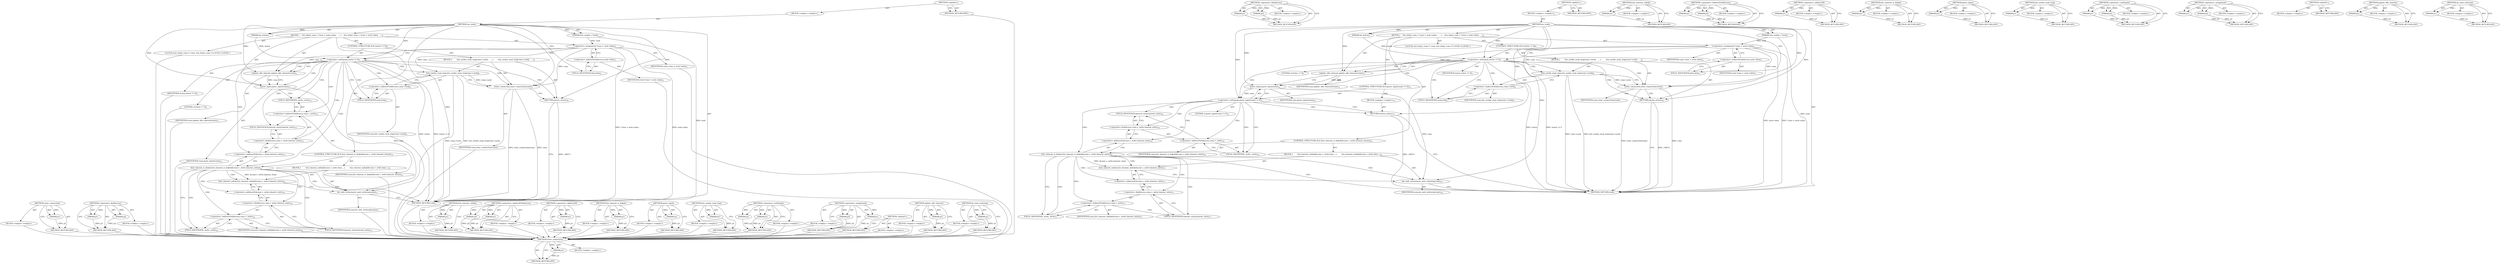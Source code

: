 digraph "do_emit_writereq" {
vulnerable_92 [label=<(METHOD,close_connection)>];
vulnerable_93 [label=<(PARAM,p1)>];
vulnerable_94 [label=<(BLOCK,&lt;empty&gt;,&lt;empty&gt;)>];
vulnerable_95 [label=<(METHOD_RETURN,ANY)>];
vulnerable_112 [label=<(METHOD,&lt;operator&gt;.fieldAccess)>];
vulnerable_113 [label=<(PARAM,p1)>];
vulnerable_114 [label=<(PARAM,p2)>];
vulnerable_115 [label=<(BLOCK,&lt;empty&gt;,&lt;empty&gt;)>];
vulnerable_116 [label=<(METHOD_RETURN,ANY)>];
vulnerable_6 [label=<(METHOD,&lt;global&gt;)<SUB>1</SUB>>];
vulnerable_7 [label=<(BLOCK,&lt;empty&gt;,&lt;empty&gt;)<SUB>1</SUB>>];
vulnerable_8 [label=<(METHOD,on_read)<SUB>1</SUB>>];
vulnerable_9 [label=<(PARAM,h2o_socket_t *sock)<SUB>1</SUB>>];
vulnerable_10 [label=<(PARAM,int status)<SUB>1</SUB>>];
vulnerable_11 [label=<(BLOCK,{
    h2o_http2_conn_t *conn = sock-&gt;data;

   ...,{
    h2o_http2_conn_t *conn = sock-&gt;data;

   ...)<SUB>2</SUB>>];
vulnerable_12 [label="<(LOCAL,h2o_http2_conn_t* conn: h2o_http2_conn_t*)<SUB>3</SUB>>"];
vulnerable_13 [label=<(&lt;operator&gt;.assignment,*conn = sock-&gt;data)<SUB>3</SUB>>];
vulnerable_14 [label=<(IDENTIFIER,conn,*conn = sock-&gt;data)<SUB>3</SUB>>];
vulnerable_15 [label=<(&lt;operator&gt;.indirectFieldAccess,sock-&gt;data)<SUB>3</SUB>>];
vulnerable_16 [label=<(IDENTIFIER,sock,*conn = sock-&gt;data)<SUB>3</SUB>>];
vulnerable_17 [label=<(FIELD_IDENTIFIER,data,data)<SUB>3</SUB>>];
vulnerable_18 [label=<(CONTROL_STRUCTURE,IF,if (status != 0))<SUB>5</SUB>>];
vulnerable_19 [label=<(&lt;operator&gt;.notEquals,status != 0)<SUB>5</SUB>>];
vulnerable_20 [label=<(IDENTIFIER,status,status != 0)<SUB>5</SUB>>];
vulnerable_21 [label=<(LITERAL,0,status != 0)<SUB>5</SUB>>];
vulnerable_22 [label=<(BLOCK,{
        h2o_socket_read_stop(conn-&gt;sock);
   ...,{
        h2o_socket_read_stop(conn-&gt;sock);
   ...)<SUB>5</SUB>>];
vulnerable_23 [label=<(h2o_socket_read_stop,h2o_socket_read_stop(conn-&gt;sock))<SUB>6</SUB>>];
vulnerable_24 [label=<(&lt;operator&gt;.indirectFieldAccess,conn-&gt;sock)<SUB>6</SUB>>];
vulnerable_25 [label=<(IDENTIFIER,conn,h2o_socket_read_stop(conn-&gt;sock))<SUB>6</SUB>>];
vulnerable_26 [label=<(FIELD_IDENTIFIER,sock,sock)<SUB>6</SUB>>];
vulnerable_27 [label=<(close_connection,close_connection(conn))<SUB>7</SUB>>];
vulnerable_28 [label=<(IDENTIFIER,conn,close_connection(conn))<SUB>7</SUB>>];
vulnerable_29 [label=<(RETURN,return;,return;)<SUB>8</SUB>>];
vulnerable_30 [label=<(update_idle_timeout,update_idle_timeout(conn))<SUB>11</SUB>>];
vulnerable_31 [label=<(IDENTIFIER,conn,update_idle_timeout(conn))<SUB>11</SUB>>];
vulnerable_32 [label=<(parse_input,parse_input(conn))<SUB>12</SUB>>];
vulnerable_33 [label=<(IDENTIFIER,conn,parse_input(conn))<SUB>12</SUB>>];
vulnerable_34 [label=<(CONTROL_STRUCTURE,IF,if (h2o_timeout_is_linked(&amp;conn-&gt;_write.timeout_entry)))<SUB>15</SUB>>];
vulnerable_35 [label=<(h2o_timeout_is_linked,h2o_timeout_is_linked(&amp;conn-&gt;_write.timeout_entry))<SUB>15</SUB>>];
vulnerable_36 [label=<(&lt;operator&gt;.addressOf,&amp;conn-&gt;_write.timeout_entry)<SUB>15</SUB>>];
vulnerable_37 [label=<(&lt;operator&gt;.fieldAccess,conn-&gt;_write.timeout_entry)<SUB>15</SUB>>];
vulnerable_38 [label=<(&lt;operator&gt;.indirectFieldAccess,conn-&gt;_write)<SUB>15</SUB>>];
vulnerable_39 [label=<(IDENTIFIER,conn,h2o_timeout_is_linked(&amp;conn-&gt;_write.timeout_entry))<SUB>15</SUB>>];
vulnerable_40 [label=<(FIELD_IDENTIFIER,_write,_write)<SUB>15</SUB>>];
vulnerable_41 [label=<(FIELD_IDENTIFIER,timeout_entry,timeout_entry)<SUB>15</SUB>>];
vulnerable_42 [label=<(BLOCK,{
        h2o_timeout_unlink(&amp;conn-&gt;_write.time...,{
        h2o_timeout_unlink(&amp;conn-&gt;_write.time...)<SUB>15</SUB>>];
vulnerable_43 [label=<(h2o_timeout_unlink,h2o_timeout_unlink(&amp;conn-&gt;_write.timeout_entry))<SUB>16</SUB>>];
vulnerable_44 [label=<(&lt;operator&gt;.addressOf,&amp;conn-&gt;_write.timeout_entry)<SUB>16</SUB>>];
vulnerable_45 [label=<(&lt;operator&gt;.fieldAccess,conn-&gt;_write.timeout_entry)<SUB>16</SUB>>];
vulnerable_46 [label=<(&lt;operator&gt;.indirectFieldAccess,conn-&gt;_write)<SUB>16</SUB>>];
vulnerable_47 [label=<(IDENTIFIER,conn,h2o_timeout_unlink(&amp;conn-&gt;_write.timeout_entry))<SUB>16</SUB>>];
vulnerable_48 [label=<(FIELD_IDENTIFIER,_write,_write)<SUB>16</SUB>>];
vulnerable_49 [label=<(FIELD_IDENTIFIER,timeout_entry,timeout_entry)<SUB>16</SUB>>];
vulnerable_50 [label=<(do_emit_writereq,do_emit_writereq(conn))<SUB>17</SUB>>];
vulnerable_51 [label=<(IDENTIFIER,conn,do_emit_writereq(conn))<SUB>17</SUB>>];
vulnerable_52 [label=<(METHOD_RETURN,void)<SUB>1</SUB>>];
vulnerable_54 [label=<(METHOD_RETURN,ANY)<SUB>1</SUB>>];
vulnerable_117 [label=<(METHOD,h2o_timeout_unlink)>];
vulnerable_118 [label=<(PARAM,p1)>];
vulnerable_119 [label=<(BLOCK,&lt;empty&gt;,&lt;empty&gt;)>];
vulnerable_120 [label=<(METHOD_RETURN,ANY)>];
vulnerable_78 [label=<(METHOD,&lt;operator&gt;.indirectFieldAccess)>];
vulnerable_79 [label=<(PARAM,p1)>];
vulnerable_80 [label=<(PARAM,p2)>];
vulnerable_81 [label=<(BLOCK,&lt;empty&gt;,&lt;empty&gt;)>];
vulnerable_82 [label=<(METHOD_RETURN,ANY)>];
vulnerable_108 [label=<(METHOD,&lt;operator&gt;.addressOf)>];
vulnerable_109 [label=<(PARAM,p1)>];
vulnerable_110 [label=<(BLOCK,&lt;empty&gt;,&lt;empty&gt;)>];
vulnerable_111 [label=<(METHOD_RETURN,ANY)>];
vulnerable_104 [label=<(METHOD,h2o_timeout_is_linked)>];
vulnerable_105 [label=<(PARAM,p1)>];
vulnerable_106 [label=<(BLOCK,&lt;empty&gt;,&lt;empty&gt;)>];
vulnerable_107 [label=<(METHOD_RETURN,ANY)>];
vulnerable_100 [label=<(METHOD,parse_input)>];
vulnerable_101 [label=<(PARAM,p1)>];
vulnerable_102 [label=<(BLOCK,&lt;empty&gt;,&lt;empty&gt;)>];
vulnerable_103 [label=<(METHOD_RETURN,ANY)>];
vulnerable_88 [label=<(METHOD,h2o_socket_read_stop)>];
vulnerable_89 [label=<(PARAM,p1)>];
vulnerable_90 [label=<(BLOCK,&lt;empty&gt;,&lt;empty&gt;)>];
vulnerable_91 [label=<(METHOD_RETURN,ANY)>];
vulnerable_83 [label=<(METHOD,&lt;operator&gt;.notEquals)>];
vulnerable_84 [label=<(PARAM,p1)>];
vulnerable_85 [label=<(PARAM,p2)>];
vulnerable_86 [label=<(BLOCK,&lt;empty&gt;,&lt;empty&gt;)>];
vulnerable_87 [label=<(METHOD_RETURN,ANY)>];
vulnerable_73 [label=<(METHOD,&lt;operator&gt;.assignment)>];
vulnerable_74 [label=<(PARAM,p1)>];
vulnerable_75 [label=<(PARAM,p2)>];
vulnerable_76 [label=<(BLOCK,&lt;empty&gt;,&lt;empty&gt;)>];
vulnerable_77 [label=<(METHOD_RETURN,ANY)>];
vulnerable_67 [label=<(METHOD,&lt;global&gt;)<SUB>1</SUB>>];
vulnerable_68 [label=<(BLOCK,&lt;empty&gt;,&lt;empty&gt;)>];
vulnerable_69 [label=<(METHOD_RETURN,ANY)>];
vulnerable_96 [label=<(METHOD,update_idle_timeout)>];
vulnerable_97 [label=<(PARAM,p1)>];
vulnerable_98 [label=<(BLOCK,&lt;empty&gt;,&lt;empty&gt;)>];
vulnerable_99 [label=<(METHOD_RETURN,ANY)>];
vulnerable_121 [label=<(METHOD,do_emit_writereq)>];
vulnerable_122 [label=<(PARAM,p1)>];
vulnerable_123 [label=<(BLOCK,&lt;empty&gt;,&lt;empty&gt;)>];
vulnerable_124 [label=<(METHOD_RETURN,ANY)>];
fixed_97 [label=<(METHOD,close_connection)>];
fixed_98 [label=<(PARAM,p1)>];
fixed_99 [label=<(BLOCK,&lt;empty&gt;,&lt;empty&gt;)>];
fixed_100 [label=<(METHOD_RETURN,ANY)>];
fixed_117 [label=<(METHOD,&lt;operator&gt;.fieldAccess)>];
fixed_118 [label=<(PARAM,p1)>];
fixed_119 [label=<(PARAM,p2)>];
fixed_120 [label=<(BLOCK,&lt;empty&gt;,&lt;empty&gt;)>];
fixed_121 [label=<(METHOD_RETURN,ANY)>];
fixed_6 [label=<(METHOD,&lt;global&gt;)<SUB>1</SUB>>];
fixed_7 [label=<(BLOCK,&lt;empty&gt;,&lt;empty&gt;)<SUB>1</SUB>>];
fixed_8 [label=<(METHOD,on_read)<SUB>1</SUB>>];
fixed_9 [label=<(PARAM,h2o_socket_t *sock)<SUB>1</SUB>>];
fixed_10 [label=<(PARAM,int status)<SUB>1</SUB>>];
fixed_11 [label=<(BLOCK,{
    h2o_http2_conn_t *conn = sock-&gt;data;

   ...,{
    h2o_http2_conn_t *conn = sock-&gt;data;

   ...)<SUB>2</SUB>>];
fixed_12 [label="<(LOCAL,h2o_http2_conn_t* conn: h2o_http2_conn_t*)<SUB>3</SUB>>"];
fixed_13 [label=<(&lt;operator&gt;.assignment,*conn = sock-&gt;data)<SUB>3</SUB>>];
fixed_14 [label=<(IDENTIFIER,conn,*conn = sock-&gt;data)<SUB>3</SUB>>];
fixed_15 [label=<(&lt;operator&gt;.indirectFieldAccess,sock-&gt;data)<SUB>3</SUB>>];
fixed_16 [label=<(IDENTIFIER,sock,*conn = sock-&gt;data)<SUB>3</SUB>>];
fixed_17 [label=<(FIELD_IDENTIFIER,data,data)<SUB>3</SUB>>];
fixed_18 [label=<(CONTROL_STRUCTURE,IF,if (status != 0))<SUB>5</SUB>>];
fixed_19 [label=<(&lt;operator&gt;.notEquals,status != 0)<SUB>5</SUB>>];
fixed_20 [label=<(IDENTIFIER,status,status != 0)<SUB>5</SUB>>];
fixed_21 [label=<(LITERAL,0,status != 0)<SUB>5</SUB>>];
fixed_22 [label=<(BLOCK,{
        h2o_socket_read_stop(conn-&gt;sock);
   ...,{
        h2o_socket_read_stop(conn-&gt;sock);
   ...)<SUB>5</SUB>>];
fixed_23 [label=<(h2o_socket_read_stop,h2o_socket_read_stop(conn-&gt;sock))<SUB>6</SUB>>];
fixed_24 [label=<(&lt;operator&gt;.indirectFieldAccess,conn-&gt;sock)<SUB>6</SUB>>];
fixed_25 [label=<(IDENTIFIER,conn,h2o_socket_read_stop(conn-&gt;sock))<SUB>6</SUB>>];
fixed_26 [label=<(FIELD_IDENTIFIER,sock,sock)<SUB>6</SUB>>];
fixed_27 [label=<(close_connection,close_connection(conn))<SUB>7</SUB>>];
fixed_28 [label=<(IDENTIFIER,conn,close_connection(conn))<SUB>7</SUB>>];
fixed_29 [label=<(RETURN,return;,return;)<SUB>8</SUB>>];
fixed_30 [label=<(update_idle_timeout,update_idle_timeout(conn))<SUB>11</SUB>>];
fixed_31 [label=<(IDENTIFIER,conn,update_idle_timeout(conn))<SUB>11</SUB>>];
fixed_32 [label=<(CONTROL_STRUCTURE,IF,if (parse_input(conn) != 0))<SUB>12</SUB>>];
fixed_33 [label=<(&lt;operator&gt;.notEquals,parse_input(conn) != 0)<SUB>12</SUB>>];
fixed_34 [label=<(parse_input,parse_input(conn))<SUB>12</SUB>>];
fixed_35 [label=<(IDENTIFIER,conn,parse_input(conn))<SUB>12</SUB>>];
fixed_36 [label=<(LITERAL,0,parse_input(conn) != 0)<SUB>12</SUB>>];
fixed_37 [label=<(BLOCK,&lt;empty&gt;,&lt;empty&gt;)<SUB>13</SUB>>];
fixed_38 [label=<(RETURN,return;,return;)<SUB>13</SUB>>];
fixed_39 [label=<(CONTROL_STRUCTURE,IF,if (h2o_timeout_is_linked(&amp;conn-&gt;_write.timeout_entry)))<SUB>16</SUB>>];
fixed_40 [label=<(h2o_timeout_is_linked,h2o_timeout_is_linked(&amp;conn-&gt;_write.timeout_entry))<SUB>16</SUB>>];
fixed_41 [label=<(&lt;operator&gt;.addressOf,&amp;conn-&gt;_write.timeout_entry)<SUB>16</SUB>>];
fixed_42 [label=<(&lt;operator&gt;.fieldAccess,conn-&gt;_write.timeout_entry)<SUB>16</SUB>>];
fixed_43 [label=<(&lt;operator&gt;.indirectFieldAccess,conn-&gt;_write)<SUB>16</SUB>>];
fixed_44 [label=<(IDENTIFIER,conn,h2o_timeout_is_linked(&amp;conn-&gt;_write.timeout_entry))<SUB>16</SUB>>];
fixed_45 [label=<(FIELD_IDENTIFIER,_write,_write)<SUB>16</SUB>>];
fixed_46 [label=<(FIELD_IDENTIFIER,timeout_entry,timeout_entry)<SUB>16</SUB>>];
fixed_47 [label=<(BLOCK,{
        h2o_timeout_unlink(&amp;conn-&gt;_write.time...,{
        h2o_timeout_unlink(&amp;conn-&gt;_write.time...)<SUB>16</SUB>>];
fixed_48 [label=<(h2o_timeout_unlink,h2o_timeout_unlink(&amp;conn-&gt;_write.timeout_entry))<SUB>17</SUB>>];
fixed_49 [label=<(&lt;operator&gt;.addressOf,&amp;conn-&gt;_write.timeout_entry)<SUB>17</SUB>>];
fixed_50 [label=<(&lt;operator&gt;.fieldAccess,conn-&gt;_write.timeout_entry)<SUB>17</SUB>>];
fixed_51 [label=<(&lt;operator&gt;.indirectFieldAccess,conn-&gt;_write)<SUB>17</SUB>>];
fixed_52 [label=<(IDENTIFIER,conn,h2o_timeout_unlink(&amp;conn-&gt;_write.timeout_entry))<SUB>17</SUB>>];
fixed_53 [label=<(FIELD_IDENTIFIER,_write,_write)<SUB>17</SUB>>];
fixed_54 [label=<(FIELD_IDENTIFIER,timeout_entry,timeout_entry)<SUB>17</SUB>>];
fixed_55 [label=<(do_emit_writereq,do_emit_writereq(conn))<SUB>18</SUB>>];
fixed_56 [label=<(IDENTIFIER,conn,do_emit_writereq(conn))<SUB>18</SUB>>];
fixed_57 [label=<(METHOD_RETURN,void)<SUB>1</SUB>>];
fixed_59 [label=<(METHOD_RETURN,ANY)<SUB>1</SUB>>];
fixed_122 [label=<(METHOD,h2o_timeout_unlink)>];
fixed_123 [label=<(PARAM,p1)>];
fixed_124 [label=<(BLOCK,&lt;empty&gt;,&lt;empty&gt;)>];
fixed_125 [label=<(METHOD_RETURN,ANY)>];
fixed_83 [label=<(METHOD,&lt;operator&gt;.indirectFieldAccess)>];
fixed_84 [label=<(PARAM,p1)>];
fixed_85 [label=<(PARAM,p2)>];
fixed_86 [label=<(BLOCK,&lt;empty&gt;,&lt;empty&gt;)>];
fixed_87 [label=<(METHOD_RETURN,ANY)>];
fixed_113 [label=<(METHOD,&lt;operator&gt;.addressOf)>];
fixed_114 [label=<(PARAM,p1)>];
fixed_115 [label=<(BLOCK,&lt;empty&gt;,&lt;empty&gt;)>];
fixed_116 [label=<(METHOD_RETURN,ANY)>];
fixed_109 [label=<(METHOD,h2o_timeout_is_linked)>];
fixed_110 [label=<(PARAM,p1)>];
fixed_111 [label=<(BLOCK,&lt;empty&gt;,&lt;empty&gt;)>];
fixed_112 [label=<(METHOD_RETURN,ANY)>];
fixed_105 [label=<(METHOD,parse_input)>];
fixed_106 [label=<(PARAM,p1)>];
fixed_107 [label=<(BLOCK,&lt;empty&gt;,&lt;empty&gt;)>];
fixed_108 [label=<(METHOD_RETURN,ANY)>];
fixed_93 [label=<(METHOD,h2o_socket_read_stop)>];
fixed_94 [label=<(PARAM,p1)>];
fixed_95 [label=<(BLOCK,&lt;empty&gt;,&lt;empty&gt;)>];
fixed_96 [label=<(METHOD_RETURN,ANY)>];
fixed_88 [label=<(METHOD,&lt;operator&gt;.notEquals)>];
fixed_89 [label=<(PARAM,p1)>];
fixed_90 [label=<(PARAM,p2)>];
fixed_91 [label=<(BLOCK,&lt;empty&gt;,&lt;empty&gt;)>];
fixed_92 [label=<(METHOD_RETURN,ANY)>];
fixed_78 [label=<(METHOD,&lt;operator&gt;.assignment)>];
fixed_79 [label=<(PARAM,p1)>];
fixed_80 [label=<(PARAM,p2)>];
fixed_81 [label=<(BLOCK,&lt;empty&gt;,&lt;empty&gt;)>];
fixed_82 [label=<(METHOD_RETURN,ANY)>];
fixed_72 [label=<(METHOD,&lt;global&gt;)<SUB>1</SUB>>];
fixed_73 [label=<(BLOCK,&lt;empty&gt;,&lt;empty&gt;)>];
fixed_74 [label=<(METHOD_RETURN,ANY)>];
fixed_101 [label=<(METHOD,update_idle_timeout)>];
fixed_102 [label=<(PARAM,p1)>];
fixed_103 [label=<(BLOCK,&lt;empty&gt;,&lt;empty&gt;)>];
fixed_104 [label=<(METHOD_RETURN,ANY)>];
fixed_126 [label=<(METHOD,do_emit_writereq)>];
fixed_127 [label=<(PARAM,p1)>];
fixed_128 [label=<(BLOCK,&lt;empty&gt;,&lt;empty&gt;)>];
fixed_129 [label=<(METHOD_RETURN,ANY)>];
vulnerable_92 -> vulnerable_93  [key=0, label="AST: "];
vulnerable_92 -> vulnerable_93  [key=1, label="DDG: "];
vulnerable_92 -> vulnerable_94  [key=0, label="AST: "];
vulnerable_92 -> vulnerable_95  [key=0, label="AST: "];
vulnerable_92 -> vulnerable_95  [key=1, label="CFG: "];
vulnerable_93 -> vulnerable_95  [key=0, label="DDG: p1"];
vulnerable_94 -> fixed_97  [key=0];
vulnerable_95 -> fixed_97  [key=0];
vulnerable_112 -> vulnerable_113  [key=0, label="AST: "];
vulnerable_112 -> vulnerable_113  [key=1, label="DDG: "];
vulnerable_112 -> vulnerable_115  [key=0, label="AST: "];
vulnerable_112 -> vulnerable_114  [key=0, label="AST: "];
vulnerable_112 -> vulnerable_114  [key=1, label="DDG: "];
vulnerable_112 -> vulnerable_116  [key=0, label="AST: "];
vulnerable_112 -> vulnerable_116  [key=1, label="CFG: "];
vulnerable_113 -> vulnerable_116  [key=0, label="DDG: p1"];
vulnerable_114 -> vulnerable_116  [key=0, label="DDG: p2"];
vulnerable_115 -> fixed_97  [key=0];
vulnerable_116 -> fixed_97  [key=0];
vulnerable_6 -> vulnerable_7  [key=0, label="AST: "];
vulnerable_6 -> vulnerable_54  [key=0, label="AST: "];
vulnerable_6 -> vulnerable_54  [key=1, label="CFG: "];
vulnerable_7 -> vulnerable_8  [key=0, label="AST: "];
vulnerable_8 -> vulnerable_9  [key=0, label="AST: "];
vulnerable_8 -> vulnerable_9  [key=1, label="DDG: "];
vulnerable_8 -> vulnerable_10  [key=0, label="AST: "];
vulnerable_8 -> vulnerable_10  [key=1, label="DDG: "];
vulnerable_8 -> vulnerable_11  [key=0, label="AST: "];
vulnerable_8 -> vulnerable_52  [key=0, label="AST: "];
vulnerable_8 -> vulnerable_17  [key=0, label="CFG: "];
vulnerable_8 -> vulnerable_30  [key=0, label="DDG: "];
vulnerable_8 -> vulnerable_32  [key=0, label="DDG: "];
vulnerable_8 -> vulnerable_19  [key=0, label="DDG: "];
vulnerable_8 -> vulnerable_29  [key=0, label="DDG: "];
vulnerable_8 -> vulnerable_27  [key=0, label="DDG: "];
vulnerable_8 -> vulnerable_50  [key=0, label="DDG: "];
vulnerable_9 -> vulnerable_52  [key=0, label="DDG: sock"];
vulnerable_9 -> vulnerable_13  [key=0, label="DDG: sock"];
vulnerable_10 -> vulnerable_19  [key=0, label="DDG: status"];
vulnerable_11 -> vulnerable_12  [key=0, label="AST: "];
vulnerable_11 -> vulnerable_13  [key=0, label="AST: "];
vulnerable_11 -> vulnerable_18  [key=0, label="AST: "];
vulnerable_11 -> vulnerable_30  [key=0, label="AST: "];
vulnerable_11 -> vulnerable_32  [key=0, label="AST: "];
vulnerable_11 -> vulnerable_34  [key=0, label="AST: "];
vulnerable_12 -> fixed_97  [key=0];
vulnerable_13 -> vulnerable_14  [key=0, label="AST: "];
vulnerable_13 -> vulnerable_15  [key=0, label="AST: "];
vulnerable_13 -> vulnerable_19  [key=0, label="CFG: "];
vulnerable_13 -> vulnerable_52  [key=0, label="DDG: sock-&gt;data"];
vulnerable_13 -> vulnerable_52  [key=1, label="DDG: *conn = sock-&gt;data"];
vulnerable_13 -> vulnerable_30  [key=0, label="DDG: conn"];
vulnerable_13 -> vulnerable_23  [key=0, label="DDG: conn"];
vulnerable_13 -> vulnerable_27  [key=0, label="DDG: conn"];
vulnerable_14 -> fixed_97  [key=0];
vulnerable_15 -> vulnerable_16  [key=0, label="AST: "];
vulnerable_15 -> vulnerable_17  [key=0, label="AST: "];
vulnerable_15 -> vulnerable_13  [key=0, label="CFG: "];
vulnerable_16 -> fixed_97  [key=0];
vulnerable_17 -> vulnerable_15  [key=0, label="CFG: "];
vulnerable_18 -> vulnerable_19  [key=0, label="AST: "];
vulnerable_18 -> vulnerable_22  [key=0, label="AST: "];
vulnerable_19 -> vulnerable_20  [key=0, label="AST: "];
vulnerable_19 -> vulnerable_21  [key=0, label="AST: "];
vulnerable_19 -> vulnerable_26  [key=0, label="CFG: "];
vulnerable_19 -> vulnerable_26  [key=1, label="CDG: "];
vulnerable_19 -> vulnerable_30  [key=0, label="CFG: "];
vulnerable_19 -> vulnerable_30  [key=1, label="CDG: "];
vulnerable_19 -> vulnerable_52  [key=0, label="DDG: status"];
vulnerable_19 -> vulnerable_52  [key=1, label="DDG: status != 0"];
vulnerable_19 -> vulnerable_24  [key=0, label="CDG: "];
vulnerable_19 -> vulnerable_32  [key=0, label="CDG: "];
vulnerable_19 -> vulnerable_23  [key=0, label="CDG: "];
vulnerable_19 -> vulnerable_36  [key=0, label="CDG: "];
vulnerable_19 -> vulnerable_37  [key=0, label="CDG: "];
vulnerable_19 -> vulnerable_38  [key=0, label="CDG: "];
vulnerable_19 -> vulnerable_41  [key=0, label="CDG: "];
vulnerable_19 -> vulnerable_27  [key=0, label="CDG: "];
vulnerable_19 -> vulnerable_40  [key=0, label="CDG: "];
vulnerable_19 -> vulnerable_29  [key=0, label="CDG: "];
vulnerable_19 -> vulnerable_35  [key=0, label="CDG: "];
vulnerable_20 -> fixed_97  [key=0];
vulnerable_21 -> fixed_97  [key=0];
vulnerable_22 -> vulnerable_23  [key=0, label="AST: "];
vulnerable_22 -> vulnerable_27  [key=0, label="AST: "];
vulnerable_22 -> vulnerable_29  [key=0, label="AST: "];
vulnerable_23 -> vulnerable_24  [key=0, label="AST: "];
vulnerable_23 -> vulnerable_27  [key=0, label="CFG: "];
vulnerable_23 -> vulnerable_27  [key=1, label="DDG: conn-&gt;sock"];
vulnerable_23 -> vulnerable_52  [key=0, label="DDG: conn-&gt;sock"];
vulnerable_23 -> vulnerable_52  [key=1, label="DDG: h2o_socket_read_stop(conn-&gt;sock)"];
vulnerable_24 -> vulnerable_25  [key=0, label="AST: "];
vulnerable_24 -> vulnerable_26  [key=0, label="AST: "];
vulnerable_24 -> vulnerable_23  [key=0, label="CFG: "];
vulnerable_25 -> fixed_97  [key=0];
vulnerable_26 -> vulnerable_24  [key=0, label="CFG: "];
vulnerable_27 -> vulnerable_28  [key=0, label="AST: "];
vulnerable_27 -> vulnerable_29  [key=0, label="CFG: "];
vulnerable_27 -> vulnerable_52  [key=0, label="DDG: conn"];
vulnerable_27 -> vulnerable_52  [key=1, label="DDG: close_connection(conn)"];
vulnerable_28 -> fixed_97  [key=0];
vulnerable_29 -> vulnerable_52  [key=0, label="CFG: "];
vulnerable_29 -> vulnerable_52  [key=1, label="DDG: &lt;RET&gt;"];
vulnerable_30 -> vulnerable_31  [key=0, label="AST: "];
vulnerable_30 -> vulnerable_32  [key=0, label="CFG: "];
vulnerable_30 -> vulnerable_32  [key=1, label="DDG: conn"];
vulnerable_31 -> fixed_97  [key=0];
vulnerable_32 -> vulnerable_33  [key=0, label="AST: "];
vulnerable_32 -> vulnerable_40  [key=0, label="CFG: "];
vulnerable_32 -> vulnerable_50  [key=0, label="DDG: conn"];
vulnerable_33 -> fixed_97  [key=0];
vulnerable_34 -> vulnerable_35  [key=0, label="AST: "];
vulnerable_34 -> vulnerable_42  [key=0, label="AST: "];
vulnerable_35 -> vulnerable_36  [key=0, label="AST: "];
vulnerable_35 -> vulnerable_52  [key=0, label="CFG: "];
vulnerable_35 -> vulnerable_48  [key=0, label="CFG: "];
vulnerable_35 -> vulnerable_48  [key=1, label="CDG: "];
vulnerable_35 -> vulnerable_43  [key=0, label="DDG: &amp;conn-&gt;_write.timeout_entry"];
vulnerable_35 -> vulnerable_43  [key=1, label="CDG: "];
vulnerable_35 -> vulnerable_49  [key=0, label="CDG: "];
vulnerable_35 -> vulnerable_46  [key=0, label="CDG: "];
vulnerable_35 -> vulnerable_45  [key=0, label="CDG: "];
vulnerable_35 -> vulnerable_50  [key=0, label="CDG: "];
vulnerable_35 -> vulnerable_44  [key=0, label="CDG: "];
vulnerable_36 -> vulnerable_37  [key=0, label="AST: "];
vulnerable_36 -> vulnerable_35  [key=0, label="CFG: "];
vulnerable_37 -> vulnerable_38  [key=0, label="AST: "];
vulnerable_37 -> vulnerable_41  [key=0, label="AST: "];
vulnerable_37 -> vulnerable_36  [key=0, label="CFG: "];
vulnerable_38 -> vulnerable_39  [key=0, label="AST: "];
vulnerable_38 -> vulnerable_40  [key=0, label="AST: "];
vulnerable_38 -> vulnerable_41  [key=0, label="CFG: "];
vulnerable_39 -> fixed_97  [key=0];
vulnerable_40 -> vulnerable_38  [key=0, label="CFG: "];
vulnerable_41 -> vulnerable_37  [key=0, label="CFG: "];
vulnerable_42 -> vulnerable_43  [key=0, label="AST: "];
vulnerable_42 -> vulnerable_50  [key=0, label="AST: "];
vulnerable_43 -> vulnerable_44  [key=0, label="AST: "];
vulnerable_43 -> vulnerable_50  [key=0, label="CFG: "];
vulnerable_44 -> vulnerable_45  [key=0, label="AST: "];
vulnerable_44 -> vulnerable_43  [key=0, label="CFG: "];
vulnerable_45 -> vulnerable_46  [key=0, label="AST: "];
vulnerable_45 -> vulnerable_49  [key=0, label="AST: "];
vulnerable_45 -> vulnerable_44  [key=0, label="CFG: "];
vulnerable_46 -> vulnerable_47  [key=0, label="AST: "];
vulnerable_46 -> vulnerable_48  [key=0, label="AST: "];
vulnerable_46 -> vulnerable_49  [key=0, label="CFG: "];
vulnerable_47 -> fixed_97  [key=0];
vulnerable_48 -> vulnerable_46  [key=0, label="CFG: "];
vulnerable_49 -> vulnerable_45  [key=0, label="CFG: "];
vulnerable_50 -> vulnerable_51  [key=0, label="AST: "];
vulnerable_50 -> vulnerable_52  [key=0, label="CFG: "];
vulnerable_51 -> fixed_97  [key=0];
vulnerable_52 -> fixed_97  [key=0];
vulnerable_54 -> fixed_97  [key=0];
vulnerable_117 -> vulnerable_118  [key=0, label="AST: "];
vulnerable_117 -> vulnerable_118  [key=1, label="DDG: "];
vulnerable_117 -> vulnerable_119  [key=0, label="AST: "];
vulnerable_117 -> vulnerable_120  [key=0, label="AST: "];
vulnerable_117 -> vulnerable_120  [key=1, label="CFG: "];
vulnerable_118 -> vulnerable_120  [key=0, label="DDG: p1"];
vulnerable_119 -> fixed_97  [key=0];
vulnerable_120 -> fixed_97  [key=0];
vulnerable_78 -> vulnerable_79  [key=0, label="AST: "];
vulnerable_78 -> vulnerable_79  [key=1, label="DDG: "];
vulnerable_78 -> vulnerable_81  [key=0, label="AST: "];
vulnerable_78 -> vulnerable_80  [key=0, label="AST: "];
vulnerable_78 -> vulnerable_80  [key=1, label="DDG: "];
vulnerable_78 -> vulnerable_82  [key=0, label="AST: "];
vulnerable_78 -> vulnerable_82  [key=1, label="CFG: "];
vulnerable_79 -> vulnerable_82  [key=0, label="DDG: p1"];
vulnerable_80 -> vulnerable_82  [key=0, label="DDG: p2"];
vulnerable_81 -> fixed_97  [key=0];
vulnerable_82 -> fixed_97  [key=0];
vulnerable_108 -> vulnerable_109  [key=0, label="AST: "];
vulnerable_108 -> vulnerable_109  [key=1, label="DDG: "];
vulnerable_108 -> vulnerable_110  [key=0, label="AST: "];
vulnerable_108 -> vulnerable_111  [key=0, label="AST: "];
vulnerable_108 -> vulnerable_111  [key=1, label="CFG: "];
vulnerable_109 -> vulnerable_111  [key=0, label="DDG: p1"];
vulnerable_110 -> fixed_97  [key=0];
vulnerable_111 -> fixed_97  [key=0];
vulnerable_104 -> vulnerable_105  [key=0, label="AST: "];
vulnerable_104 -> vulnerable_105  [key=1, label="DDG: "];
vulnerable_104 -> vulnerable_106  [key=0, label="AST: "];
vulnerable_104 -> vulnerable_107  [key=0, label="AST: "];
vulnerable_104 -> vulnerable_107  [key=1, label="CFG: "];
vulnerable_105 -> vulnerable_107  [key=0, label="DDG: p1"];
vulnerable_106 -> fixed_97  [key=0];
vulnerable_107 -> fixed_97  [key=0];
vulnerable_100 -> vulnerable_101  [key=0, label="AST: "];
vulnerable_100 -> vulnerable_101  [key=1, label="DDG: "];
vulnerable_100 -> vulnerable_102  [key=0, label="AST: "];
vulnerable_100 -> vulnerable_103  [key=0, label="AST: "];
vulnerable_100 -> vulnerable_103  [key=1, label="CFG: "];
vulnerable_101 -> vulnerable_103  [key=0, label="DDG: p1"];
vulnerable_102 -> fixed_97  [key=0];
vulnerable_103 -> fixed_97  [key=0];
vulnerable_88 -> vulnerable_89  [key=0, label="AST: "];
vulnerable_88 -> vulnerable_89  [key=1, label="DDG: "];
vulnerable_88 -> vulnerable_90  [key=0, label="AST: "];
vulnerable_88 -> vulnerable_91  [key=0, label="AST: "];
vulnerable_88 -> vulnerable_91  [key=1, label="CFG: "];
vulnerable_89 -> vulnerable_91  [key=0, label="DDG: p1"];
vulnerable_90 -> fixed_97  [key=0];
vulnerable_91 -> fixed_97  [key=0];
vulnerable_83 -> vulnerable_84  [key=0, label="AST: "];
vulnerable_83 -> vulnerable_84  [key=1, label="DDG: "];
vulnerable_83 -> vulnerable_86  [key=0, label="AST: "];
vulnerable_83 -> vulnerable_85  [key=0, label="AST: "];
vulnerable_83 -> vulnerable_85  [key=1, label="DDG: "];
vulnerable_83 -> vulnerable_87  [key=0, label="AST: "];
vulnerable_83 -> vulnerable_87  [key=1, label="CFG: "];
vulnerable_84 -> vulnerable_87  [key=0, label="DDG: p1"];
vulnerable_85 -> vulnerable_87  [key=0, label="DDG: p2"];
vulnerable_86 -> fixed_97  [key=0];
vulnerable_87 -> fixed_97  [key=0];
vulnerable_73 -> vulnerable_74  [key=0, label="AST: "];
vulnerable_73 -> vulnerable_74  [key=1, label="DDG: "];
vulnerable_73 -> vulnerable_76  [key=0, label="AST: "];
vulnerable_73 -> vulnerable_75  [key=0, label="AST: "];
vulnerable_73 -> vulnerable_75  [key=1, label="DDG: "];
vulnerable_73 -> vulnerable_77  [key=0, label="AST: "];
vulnerable_73 -> vulnerable_77  [key=1, label="CFG: "];
vulnerable_74 -> vulnerable_77  [key=0, label="DDG: p1"];
vulnerable_75 -> vulnerable_77  [key=0, label="DDG: p2"];
vulnerable_76 -> fixed_97  [key=0];
vulnerable_77 -> fixed_97  [key=0];
vulnerable_67 -> vulnerable_68  [key=0, label="AST: "];
vulnerable_67 -> vulnerable_69  [key=0, label="AST: "];
vulnerable_67 -> vulnerable_69  [key=1, label="CFG: "];
vulnerable_68 -> fixed_97  [key=0];
vulnerable_69 -> fixed_97  [key=0];
vulnerable_96 -> vulnerable_97  [key=0, label="AST: "];
vulnerable_96 -> vulnerable_97  [key=1, label="DDG: "];
vulnerable_96 -> vulnerable_98  [key=0, label="AST: "];
vulnerable_96 -> vulnerable_99  [key=0, label="AST: "];
vulnerable_96 -> vulnerable_99  [key=1, label="CFG: "];
vulnerable_97 -> vulnerable_99  [key=0, label="DDG: p1"];
vulnerable_98 -> fixed_97  [key=0];
vulnerable_99 -> fixed_97  [key=0];
vulnerable_121 -> vulnerable_122  [key=0, label="AST: "];
vulnerable_121 -> vulnerable_122  [key=1, label="DDG: "];
vulnerable_121 -> vulnerable_123  [key=0, label="AST: "];
vulnerable_121 -> vulnerable_124  [key=0, label="AST: "];
vulnerable_121 -> vulnerable_124  [key=1, label="CFG: "];
vulnerable_122 -> vulnerable_124  [key=0, label="DDG: p1"];
vulnerable_123 -> fixed_97  [key=0];
vulnerable_124 -> fixed_97  [key=0];
fixed_97 -> fixed_98  [key=0, label="AST: "];
fixed_97 -> fixed_98  [key=1, label="DDG: "];
fixed_97 -> fixed_99  [key=0, label="AST: "];
fixed_97 -> fixed_100  [key=0, label="AST: "];
fixed_97 -> fixed_100  [key=1, label="CFG: "];
fixed_98 -> fixed_100  [key=0, label="DDG: p1"];
fixed_117 -> fixed_118  [key=0, label="AST: "];
fixed_117 -> fixed_118  [key=1, label="DDG: "];
fixed_117 -> fixed_120  [key=0, label="AST: "];
fixed_117 -> fixed_119  [key=0, label="AST: "];
fixed_117 -> fixed_119  [key=1, label="DDG: "];
fixed_117 -> fixed_121  [key=0, label="AST: "];
fixed_117 -> fixed_121  [key=1, label="CFG: "];
fixed_118 -> fixed_121  [key=0, label="DDG: p1"];
fixed_119 -> fixed_121  [key=0, label="DDG: p2"];
fixed_6 -> fixed_7  [key=0, label="AST: "];
fixed_6 -> fixed_59  [key=0, label="AST: "];
fixed_6 -> fixed_59  [key=1, label="CFG: "];
fixed_7 -> fixed_8  [key=0, label="AST: "];
fixed_8 -> fixed_9  [key=0, label="AST: "];
fixed_8 -> fixed_9  [key=1, label="DDG: "];
fixed_8 -> fixed_10  [key=0, label="AST: "];
fixed_8 -> fixed_10  [key=1, label="DDG: "];
fixed_8 -> fixed_11  [key=0, label="AST: "];
fixed_8 -> fixed_57  [key=0, label="AST: "];
fixed_8 -> fixed_17  [key=0, label="CFG: "];
fixed_8 -> fixed_30  [key=0, label="DDG: "];
fixed_8 -> fixed_19  [key=0, label="DDG: "];
fixed_8 -> fixed_29  [key=0, label="DDG: "];
fixed_8 -> fixed_33  [key=0, label="DDG: "];
fixed_8 -> fixed_38  [key=0, label="DDG: "];
fixed_8 -> fixed_27  [key=0, label="DDG: "];
fixed_8 -> fixed_34  [key=0, label="DDG: "];
fixed_8 -> fixed_55  [key=0, label="DDG: "];
fixed_9 -> fixed_57  [key=0, label="DDG: sock"];
fixed_9 -> fixed_13  [key=0, label="DDG: sock"];
fixed_10 -> fixed_19  [key=0, label="DDG: status"];
fixed_11 -> fixed_12  [key=0, label="AST: "];
fixed_11 -> fixed_13  [key=0, label="AST: "];
fixed_11 -> fixed_18  [key=0, label="AST: "];
fixed_11 -> fixed_30  [key=0, label="AST: "];
fixed_11 -> fixed_32  [key=0, label="AST: "];
fixed_11 -> fixed_39  [key=0, label="AST: "];
fixed_13 -> fixed_14  [key=0, label="AST: "];
fixed_13 -> fixed_15  [key=0, label="AST: "];
fixed_13 -> fixed_19  [key=0, label="CFG: "];
fixed_13 -> fixed_57  [key=0, label="DDG: sock-&gt;data"];
fixed_13 -> fixed_57  [key=1, label="DDG: *conn = sock-&gt;data"];
fixed_13 -> fixed_30  [key=0, label="DDG: conn"];
fixed_13 -> fixed_23  [key=0, label="DDG: conn"];
fixed_13 -> fixed_27  [key=0, label="DDG: conn"];
fixed_15 -> fixed_16  [key=0, label="AST: "];
fixed_15 -> fixed_17  [key=0, label="AST: "];
fixed_15 -> fixed_13  [key=0, label="CFG: "];
fixed_17 -> fixed_15  [key=0, label="CFG: "];
fixed_18 -> fixed_19  [key=0, label="AST: "];
fixed_18 -> fixed_22  [key=0, label="AST: "];
fixed_19 -> fixed_20  [key=0, label="AST: "];
fixed_19 -> fixed_21  [key=0, label="AST: "];
fixed_19 -> fixed_26  [key=0, label="CFG: "];
fixed_19 -> fixed_26  [key=1, label="CDG: "];
fixed_19 -> fixed_30  [key=0, label="CFG: "];
fixed_19 -> fixed_30  [key=1, label="CDG: "];
fixed_19 -> fixed_57  [key=0, label="DDG: status"];
fixed_19 -> fixed_57  [key=1, label="DDG: status != 0"];
fixed_19 -> fixed_24  [key=0, label="CDG: "];
fixed_19 -> fixed_34  [key=0, label="CDG: "];
fixed_19 -> fixed_33  [key=0, label="CDG: "];
fixed_19 -> fixed_23  [key=0, label="CDG: "];
fixed_19 -> fixed_27  [key=0, label="CDG: "];
fixed_19 -> fixed_29  [key=0, label="CDG: "];
fixed_22 -> fixed_23  [key=0, label="AST: "];
fixed_22 -> fixed_27  [key=0, label="AST: "];
fixed_22 -> fixed_29  [key=0, label="AST: "];
fixed_23 -> fixed_24  [key=0, label="AST: "];
fixed_23 -> fixed_27  [key=0, label="CFG: "];
fixed_23 -> fixed_27  [key=1, label="DDG: conn-&gt;sock"];
fixed_23 -> fixed_57  [key=0, label="DDG: conn-&gt;sock"];
fixed_23 -> fixed_57  [key=1, label="DDG: h2o_socket_read_stop(conn-&gt;sock)"];
fixed_24 -> fixed_25  [key=0, label="AST: "];
fixed_24 -> fixed_26  [key=0, label="AST: "];
fixed_24 -> fixed_23  [key=0, label="CFG: "];
fixed_26 -> fixed_24  [key=0, label="CFG: "];
fixed_27 -> fixed_28  [key=0, label="AST: "];
fixed_27 -> fixed_29  [key=0, label="CFG: "];
fixed_27 -> fixed_57  [key=0, label="DDG: conn"];
fixed_27 -> fixed_57  [key=1, label="DDG: close_connection(conn)"];
fixed_29 -> fixed_57  [key=0, label="CFG: "];
fixed_29 -> fixed_57  [key=1, label="DDG: &lt;RET&gt;"];
fixed_30 -> fixed_31  [key=0, label="AST: "];
fixed_30 -> fixed_34  [key=0, label="CFG: "];
fixed_30 -> fixed_34  [key=1, label="DDG: conn"];
fixed_32 -> fixed_33  [key=0, label="AST: "];
fixed_32 -> fixed_37  [key=0, label="AST: "];
fixed_33 -> fixed_34  [key=0, label="AST: "];
fixed_33 -> fixed_36  [key=0, label="AST: "];
fixed_33 -> fixed_38  [key=0, label="CFG: "];
fixed_33 -> fixed_38  [key=1, label="CDG: "];
fixed_33 -> fixed_45  [key=0, label="CFG: "];
fixed_33 -> fixed_45  [key=1, label="CDG: "];
fixed_33 -> fixed_42  [key=0, label="CDG: "];
fixed_33 -> fixed_46  [key=0, label="CDG: "];
fixed_33 -> fixed_41  [key=0, label="CDG: "];
fixed_33 -> fixed_40  [key=0, label="CDG: "];
fixed_33 -> fixed_43  [key=0, label="CDG: "];
fixed_34 -> fixed_35  [key=0, label="AST: "];
fixed_34 -> fixed_33  [key=0, label="CFG: "];
fixed_34 -> fixed_33  [key=1, label="DDG: conn"];
fixed_34 -> fixed_55  [key=0, label="DDG: conn"];
fixed_37 -> fixed_38  [key=0, label="AST: "];
fixed_38 -> fixed_57  [key=0, label="CFG: "];
fixed_38 -> fixed_57  [key=1, label="DDG: &lt;RET&gt;"];
fixed_39 -> fixed_40  [key=0, label="AST: "];
fixed_39 -> fixed_47  [key=0, label="AST: "];
fixed_40 -> fixed_41  [key=0, label="AST: "];
fixed_40 -> fixed_57  [key=0, label="CFG: "];
fixed_40 -> fixed_53  [key=0, label="CFG: "];
fixed_40 -> fixed_53  [key=1, label="CDG: "];
fixed_40 -> fixed_48  [key=0, label="DDG: &amp;conn-&gt;_write.timeout_entry"];
fixed_40 -> fixed_48  [key=1, label="CDG: "];
fixed_40 -> fixed_49  [key=0, label="CDG: "];
fixed_40 -> fixed_51  [key=0, label="CDG: "];
fixed_40 -> fixed_50  [key=0, label="CDG: "];
fixed_40 -> fixed_55  [key=0, label="CDG: "];
fixed_40 -> fixed_54  [key=0, label="CDG: "];
fixed_41 -> fixed_42  [key=0, label="AST: "];
fixed_41 -> fixed_40  [key=0, label="CFG: "];
fixed_42 -> fixed_43  [key=0, label="AST: "];
fixed_42 -> fixed_46  [key=0, label="AST: "];
fixed_42 -> fixed_41  [key=0, label="CFG: "];
fixed_43 -> fixed_44  [key=0, label="AST: "];
fixed_43 -> fixed_45  [key=0, label="AST: "];
fixed_43 -> fixed_46  [key=0, label="CFG: "];
fixed_45 -> fixed_43  [key=0, label="CFG: "];
fixed_46 -> fixed_42  [key=0, label="CFG: "];
fixed_47 -> fixed_48  [key=0, label="AST: "];
fixed_47 -> fixed_55  [key=0, label="AST: "];
fixed_48 -> fixed_49  [key=0, label="AST: "];
fixed_48 -> fixed_55  [key=0, label="CFG: "];
fixed_49 -> fixed_50  [key=0, label="AST: "];
fixed_49 -> fixed_48  [key=0, label="CFG: "];
fixed_50 -> fixed_51  [key=0, label="AST: "];
fixed_50 -> fixed_54  [key=0, label="AST: "];
fixed_50 -> fixed_49  [key=0, label="CFG: "];
fixed_51 -> fixed_52  [key=0, label="AST: "];
fixed_51 -> fixed_53  [key=0, label="AST: "];
fixed_51 -> fixed_54  [key=0, label="CFG: "];
fixed_53 -> fixed_51  [key=0, label="CFG: "];
fixed_54 -> fixed_50  [key=0, label="CFG: "];
fixed_55 -> fixed_56  [key=0, label="AST: "];
fixed_55 -> fixed_57  [key=0, label="CFG: "];
fixed_122 -> fixed_123  [key=0, label="AST: "];
fixed_122 -> fixed_123  [key=1, label="DDG: "];
fixed_122 -> fixed_124  [key=0, label="AST: "];
fixed_122 -> fixed_125  [key=0, label="AST: "];
fixed_122 -> fixed_125  [key=1, label="CFG: "];
fixed_123 -> fixed_125  [key=0, label="DDG: p1"];
fixed_83 -> fixed_84  [key=0, label="AST: "];
fixed_83 -> fixed_84  [key=1, label="DDG: "];
fixed_83 -> fixed_86  [key=0, label="AST: "];
fixed_83 -> fixed_85  [key=0, label="AST: "];
fixed_83 -> fixed_85  [key=1, label="DDG: "];
fixed_83 -> fixed_87  [key=0, label="AST: "];
fixed_83 -> fixed_87  [key=1, label="CFG: "];
fixed_84 -> fixed_87  [key=0, label="DDG: p1"];
fixed_85 -> fixed_87  [key=0, label="DDG: p2"];
fixed_113 -> fixed_114  [key=0, label="AST: "];
fixed_113 -> fixed_114  [key=1, label="DDG: "];
fixed_113 -> fixed_115  [key=0, label="AST: "];
fixed_113 -> fixed_116  [key=0, label="AST: "];
fixed_113 -> fixed_116  [key=1, label="CFG: "];
fixed_114 -> fixed_116  [key=0, label="DDG: p1"];
fixed_109 -> fixed_110  [key=0, label="AST: "];
fixed_109 -> fixed_110  [key=1, label="DDG: "];
fixed_109 -> fixed_111  [key=0, label="AST: "];
fixed_109 -> fixed_112  [key=0, label="AST: "];
fixed_109 -> fixed_112  [key=1, label="CFG: "];
fixed_110 -> fixed_112  [key=0, label="DDG: p1"];
fixed_105 -> fixed_106  [key=0, label="AST: "];
fixed_105 -> fixed_106  [key=1, label="DDG: "];
fixed_105 -> fixed_107  [key=0, label="AST: "];
fixed_105 -> fixed_108  [key=0, label="AST: "];
fixed_105 -> fixed_108  [key=1, label="CFG: "];
fixed_106 -> fixed_108  [key=0, label="DDG: p1"];
fixed_93 -> fixed_94  [key=0, label="AST: "];
fixed_93 -> fixed_94  [key=1, label="DDG: "];
fixed_93 -> fixed_95  [key=0, label="AST: "];
fixed_93 -> fixed_96  [key=0, label="AST: "];
fixed_93 -> fixed_96  [key=1, label="CFG: "];
fixed_94 -> fixed_96  [key=0, label="DDG: p1"];
fixed_88 -> fixed_89  [key=0, label="AST: "];
fixed_88 -> fixed_89  [key=1, label="DDG: "];
fixed_88 -> fixed_91  [key=0, label="AST: "];
fixed_88 -> fixed_90  [key=0, label="AST: "];
fixed_88 -> fixed_90  [key=1, label="DDG: "];
fixed_88 -> fixed_92  [key=0, label="AST: "];
fixed_88 -> fixed_92  [key=1, label="CFG: "];
fixed_89 -> fixed_92  [key=0, label="DDG: p1"];
fixed_90 -> fixed_92  [key=0, label="DDG: p2"];
fixed_78 -> fixed_79  [key=0, label="AST: "];
fixed_78 -> fixed_79  [key=1, label="DDG: "];
fixed_78 -> fixed_81  [key=0, label="AST: "];
fixed_78 -> fixed_80  [key=0, label="AST: "];
fixed_78 -> fixed_80  [key=1, label="DDG: "];
fixed_78 -> fixed_82  [key=0, label="AST: "];
fixed_78 -> fixed_82  [key=1, label="CFG: "];
fixed_79 -> fixed_82  [key=0, label="DDG: p1"];
fixed_80 -> fixed_82  [key=0, label="DDG: p2"];
fixed_72 -> fixed_73  [key=0, label="AST: "];
fixed_72 -> fixed_74  [key=0, label="AST: "];
fixed_72 -> fixed_74  [key=1, label="CFG: "];
fixed_101 -> fixed_102  [key=0, label="AST: "];
fixed_101 -> fixed_102  [key=1, label="DDG: "];
fixed_101 -> fixed_103  [key=0, label="AST: "];
fixed_101 -> fixed_104  [key=0, label="AST: "];
fixed_101 -> fixed_104  [key=1, label="CFG: "];
fixed_102 -> fixed_104  [key=0, label="DDG: p1"];
fixed_126 -> fixed_127  [key=0, label="AST: "];
fixed_126 -> fixed_127  [key=1, label="DDG: "];
fixed_126 -> fixed_128  [key=0, label="AST: "];
fixed_126 -> fixed_129  [key=0, label="AST: "];
fixed_126 -> fixed_129  [key=1, label="CFG: "];
fixed_127 -> fixed_129  [key=0, label="DDG: p1"];
}
